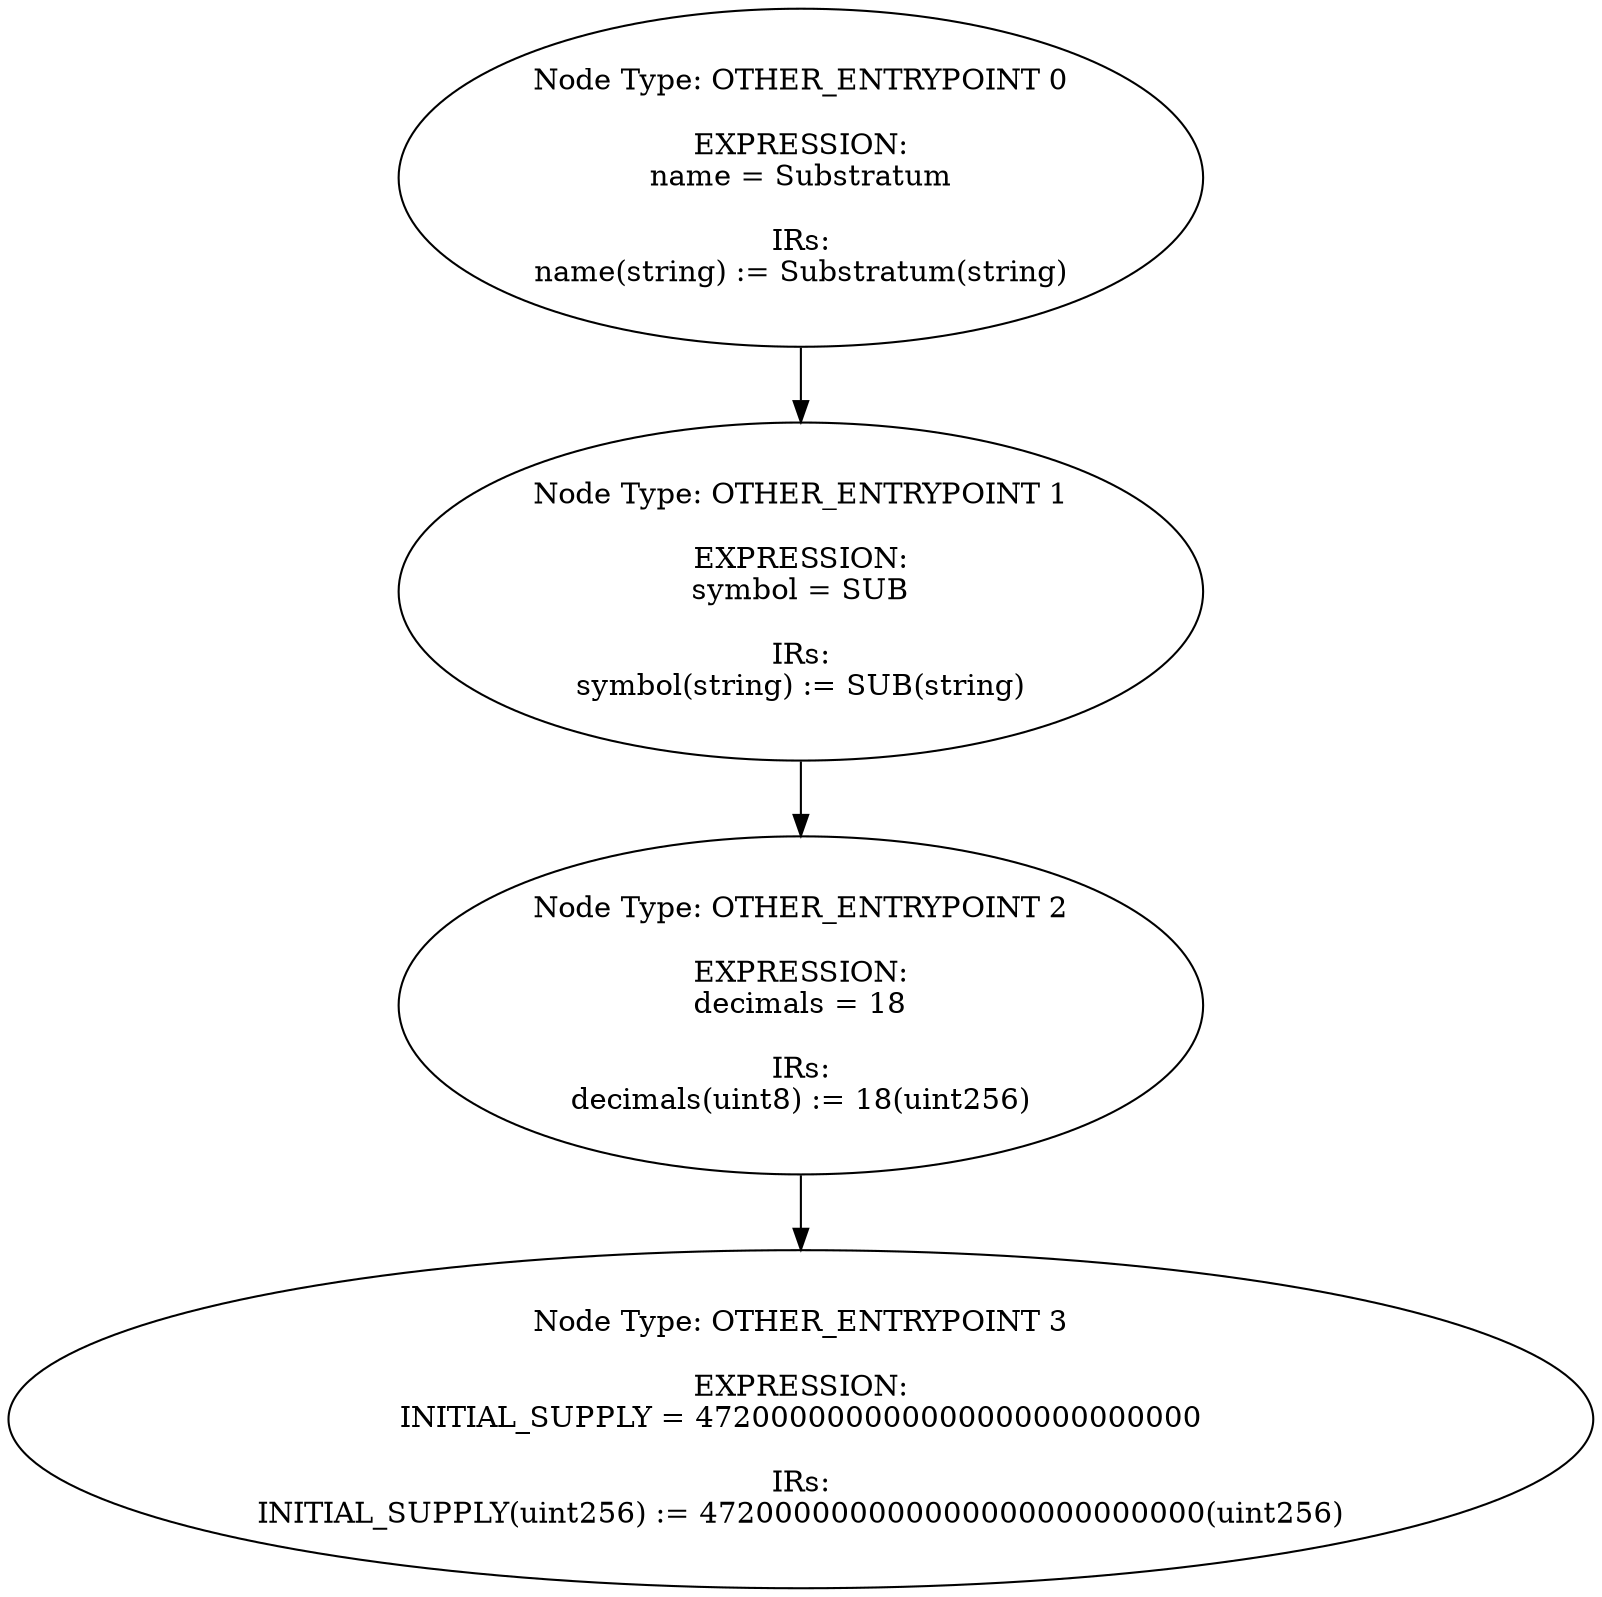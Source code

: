 digraph{
0[label="Node Type: OTHER_ENTRYPOINT 0

EXPRESSION:
name = Substratum

IRs:
name(string) := Substratum(string)"];
0->1;
1[label="Node Type: OTHER_ENTRYPOINT 1

EXPRESSION:
symbol = SUB

IRs:
symbol(string) := SUB(string)"];
1->2;
2[label="Node Type: OTHER_ENTRYPOINT 2

EXPRESSION:
decimals = 18

IRs:
decimals(uint8) := 18(uint256)"];
2->3;
3[label="Node Type: OTHER_ENTRYPOINT 3

EXPRESSION:
INITIAL_SUPPLY = 472000000000000000000000000

IRs:
INITIAL_SUPPLY(uint256) := 472000000000000000000000000(uint256)"];
}
